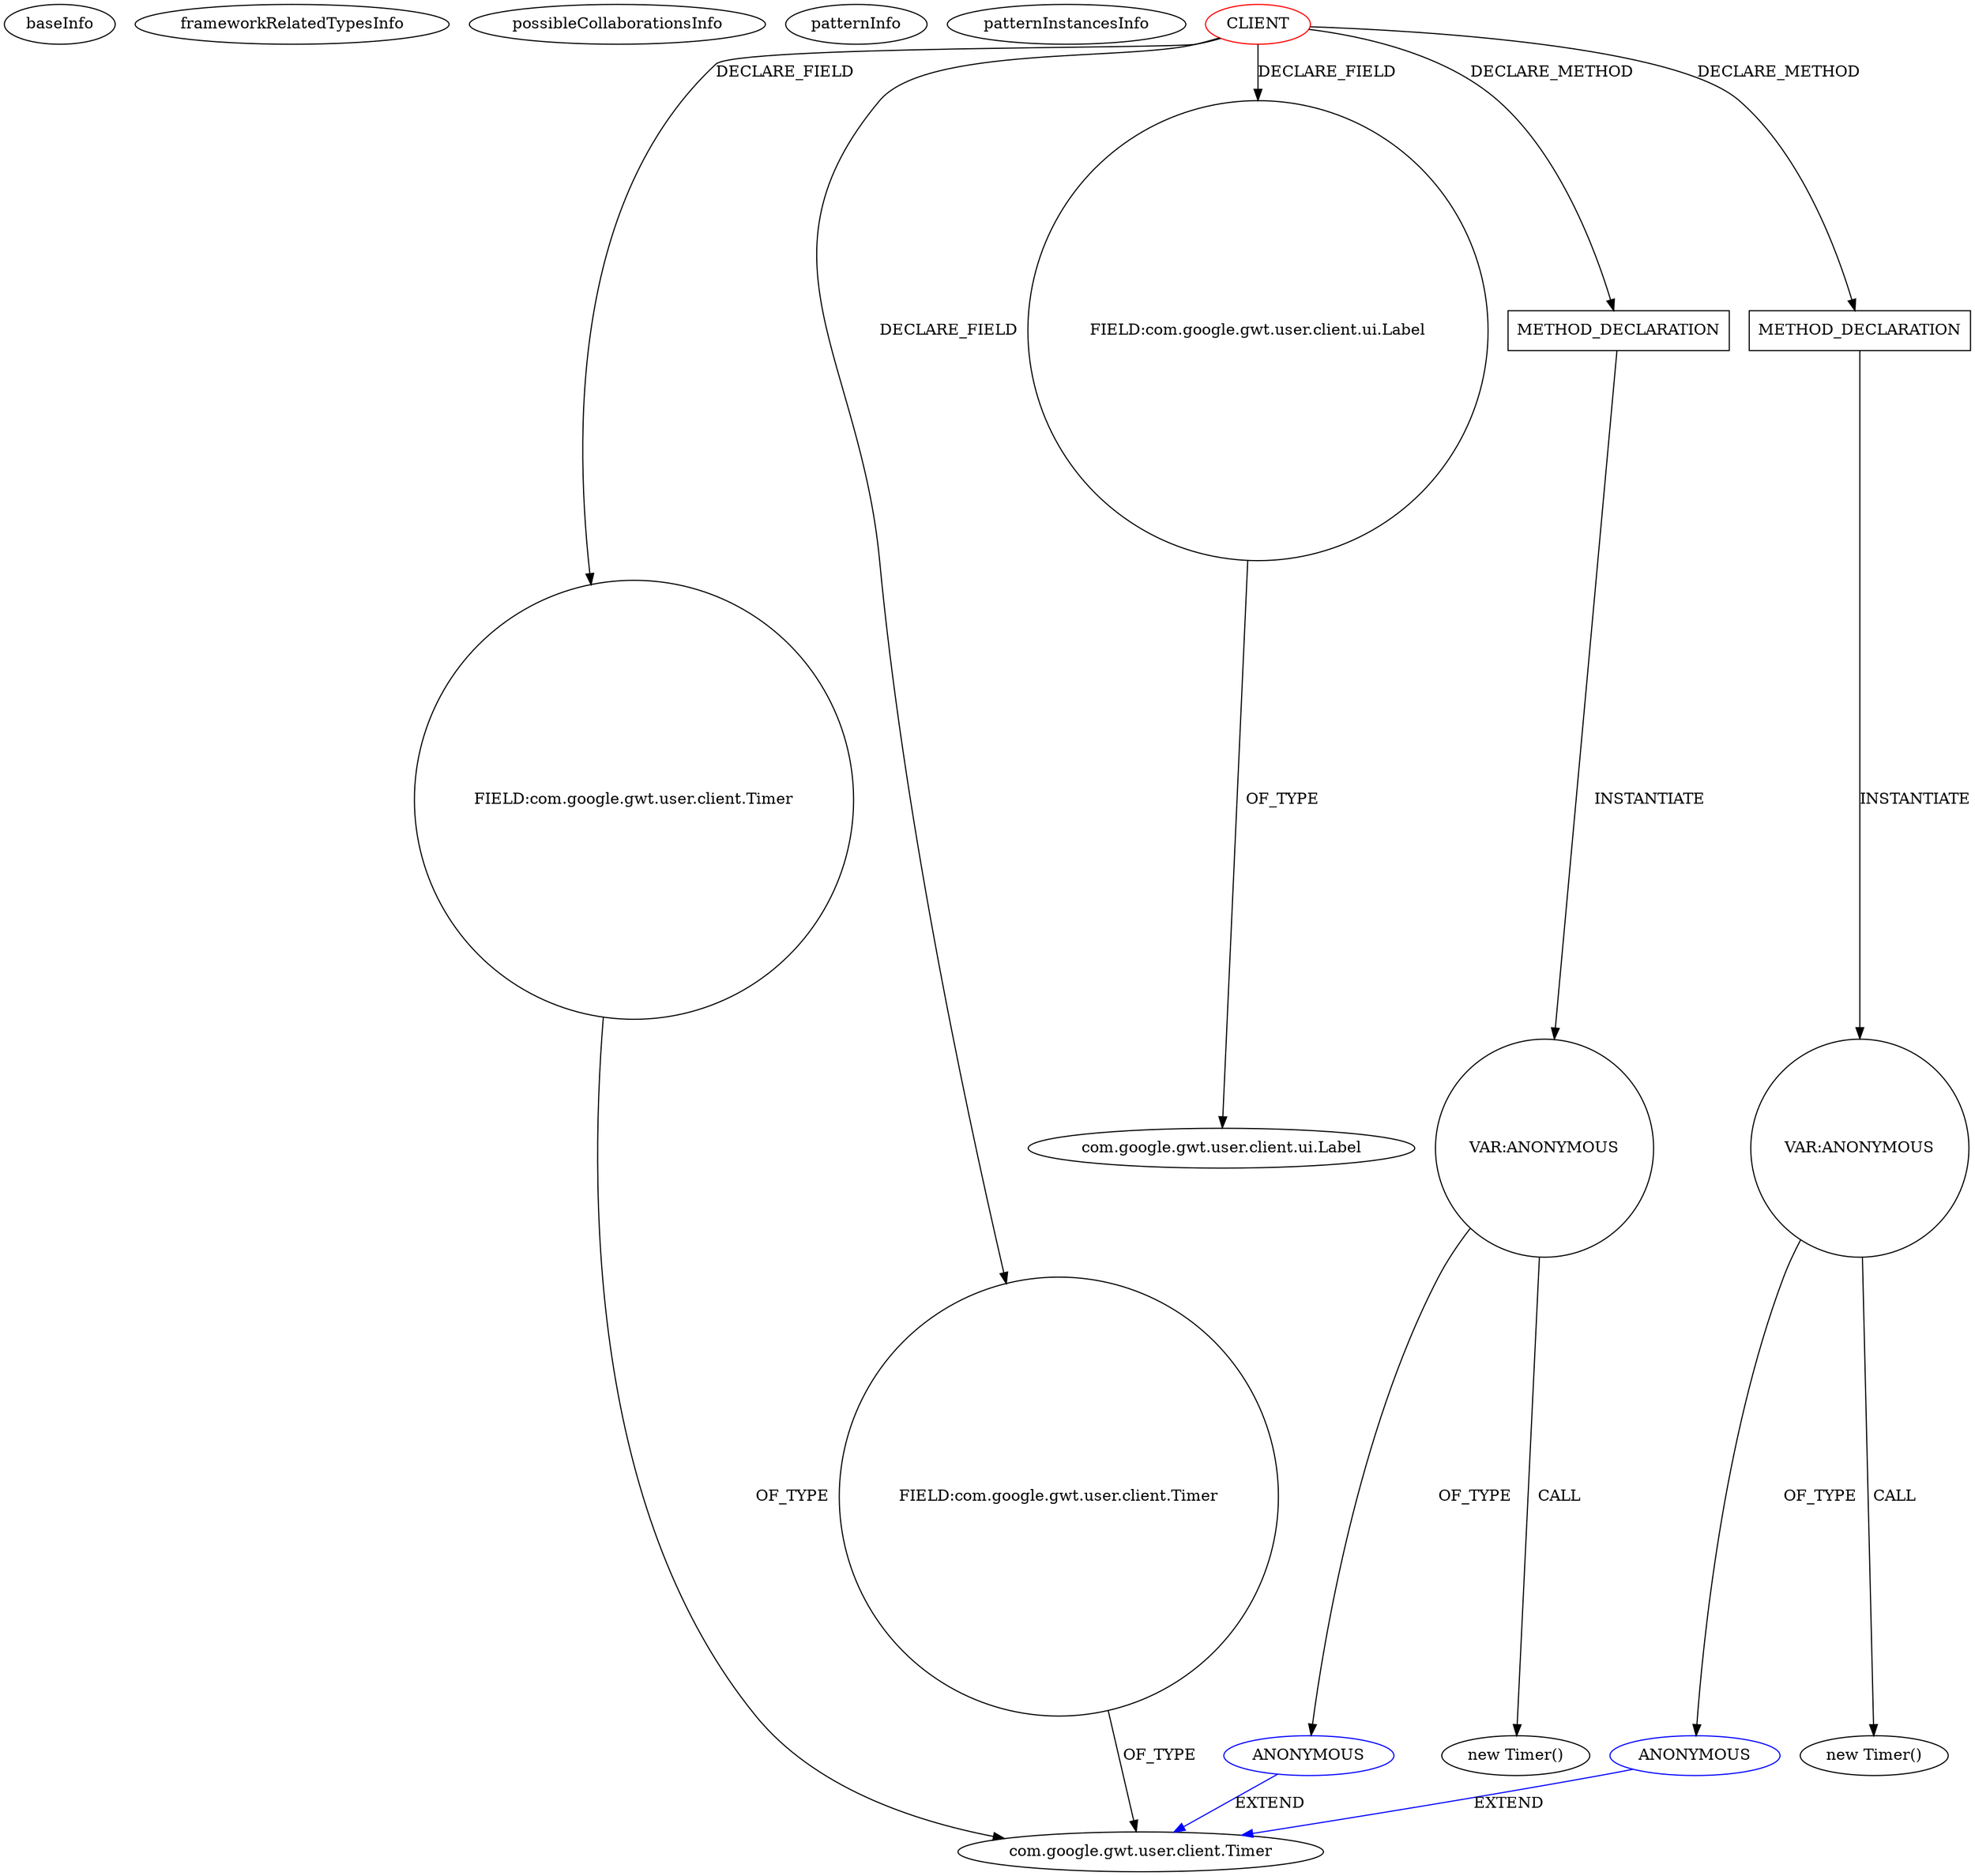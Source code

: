 digraph {
baseInfo[graphId=122,category="pattern",isAnonymous=false,possibleRelation=false]
frameworkRelatedTypesInfo[]
possibleCollaborationsInfo[]
patternInfo[frequency=2.0,patternRootClient=0]
patternInstancesInfo[0="lambourg-WebGallery~/lambourg-WebGallery/WebGallery-master/client/src/com/lambourg/webgallery/client/pictureview/PictureView.java~PictureView~3541",1="hmiguellima-ugat~/hmiguellima-ugat/ugat-master/src/org/ucp/gwt/widgets/Balloon.java~Balloon~2986"]
17[label="com.google.gwt.user.client.Timer",vertexType="FRAMEWORK_CLASS_TYPE",isFrameworkType=false]
20[label="FIELD:com.google.gwt.user.client.Timer",vertexType="FIELD_DECLARATION",isFrameworkType=false,shape=circle]
16[label="FIELD:com.google.gwt.user.client.Timer",vertexType="FIELD_DECLARATION",isFrameworkType=false,shape=circle]
55[label="ANONYMOUS",vertexType="REFERENCE_ANONYMOUS_DECLARATION",isFrameworkType=false,color=blue]
0[label="CLIENT",vertexType="ROOT_CLIENT_CLASS_DECLARATION",isFrameworkType=false,color=red]
14[label="FIELD:com.google.gwt.user.client.ui.Label",vertexType="FIELD_DECLARATION",isFrameworkType=false,shape=circle]
270[label="ANONYMOUS",vertexType="REFERENCE_ANONYMOUS_DECLARATION",isFrameworkType=false,color=blue]
54[label="VAR:ANONYMOUS",vertexType="VARIABLE_EXPRESION",isFrameworkType=false,shape=circle]
269[label="VAR:ANONYMOUS",vertexType="VARIABLE_EXPRESION",isFrameworkType=false,shape=circle]
5[label="com.google.gwt.user.client.ui.Label",vertexType="FRAMEWORK_CLASS_TYPE",isFrameworkType=false]
53[label="new Timer()",vertexType="CONSTRUCTOR_CALL",isFrameworkType=false]
268[label="new Timer()",vertexType="CONSTRUCTOR_CALL",isFrameworkType=false]
50[label="METHOD_DECLARATION",vertexType="CLIENT_METHOD_DECLARATION",isFrameworkType=false,shape=box]
264[label="METHOD_DECLARATION",vertexType="CLIENT_METHOD_DECLARATION",isFrameworkType=false,shape=box]
269->268[label="CALL"]
0->264[label="DECLARE_METHOD"]
54->53[label="CALL"]
20->17[label="OF_TYPE"]
55->17[label="EXTEND",color=blue]
0->16[label="DECLARE_FIELD"]
14->5[label="OF_TYPE"]
269->270[label="OF_TYPE"]
50->54[label="INSTANTIATE"]
54->55[label="OF_TYPE"]
0->14[label="DECLARE_FIELD"]
16->17[label="OF_TYPE"]
264->269[label="INSTANTIATE"]
270->17[label="EXTEND",color=blue]
0->20[label="DECLARE_FIELD"]
0->50[label="DECLARE_METHOD"]
}
